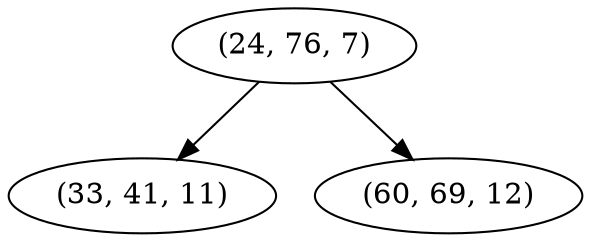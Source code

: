 digraph tree {
    "(24, 76, 7)";
    "(33, 41, 11)";
    "(60, 69, 12)";
    "(24, 76, 7)" -> "(33, 41, 11)";
    "(24, 76, 7)" -> "(60, 69, 12)";
}
